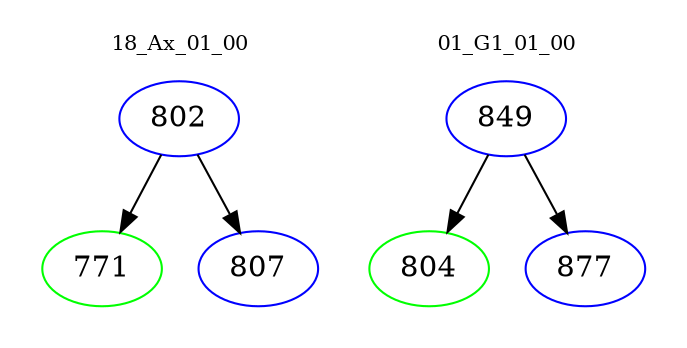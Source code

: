 digraph{
subgraph cluster_0 {
color = white
label = "18_Ax_01_00";
fontsize=10;
T0_802 [label="802", color="blue"]
T0_802 -> T0_771 [color="black"]
T0_771 [label="771", color="green"]
T0_802 -> T0_807 [color="black"]
T0_807 [label="807", color="blue"]
}
subgraph cluster_1 {
color = white
label = "01_G1_01_00";
fontsize=10;
T1_849 [label="849", color="blue"]
T1_849 -> T1_804 [color="black"]
T1_804 [label="804", color="green"]
T1_849 -> T1_877 [color="black"]
T1_877 [label="877", color="blue"]
}
}
